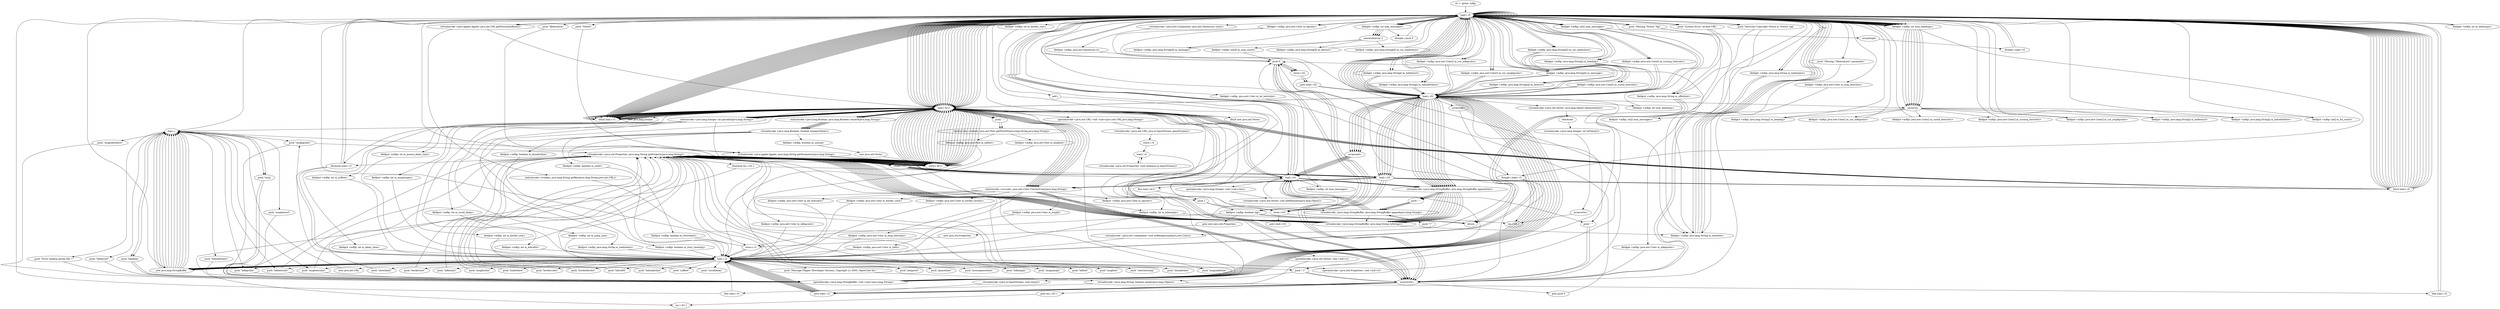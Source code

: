 digraph "" {
    "r0 := @this: mflip"
    "load.r r0"
    "r0 := @this: mflip"->"load.r r0";
    "load.r r0"->"load.r r0";
    "virtualinvoke <java.awt.Component: java.awt.Dimension size()>"
    "load.r r0"->"virtualinvoke <java.awt.Component: java.awt.Dimension size()>";
    "fieldput <mflip: java.awt.Dimension d>"
    "virtualinvoke <java.awt.Component: java.awt.Dimension size()>"->"fieldput <mflip: java.awt.Dimension d>";
    "push 0"
    "fieldput <mflip: java.awt.Dimension d>"->"push 0";
    "store.i i32"
    "push 0"->"store.i i32";
    "store.i i32"->"push 0";
    "store.i i33"
    "push 0"->"store.i i33";
    "store.i i33"->"load.r r0";
    "push \"Notice\""
    "load.r r0"->"push \"Notice\"";
    "virtualinvoke <java.applet.Applet: java.lang.String getParameter(java.lang.String)>"
    "push \"Notice\""->"virtualinvoke <java.applet.Applet: java.lang.String getParameter(java.lang.String)>";
    "store.r $r11"
    "virtualinvoke <java.applet.Applet: java.lang.String getParameter(java.lang.String)>"->"store.r $r11";
    "load.r $r11"
    "store.r $r11"->"load.r $r11";
    "ifnull load.r r0"
    "load.r $r11"->"ifnull load.r r0";
    "ifnull load.r r0"->"load.r $r11";
    "load.r $r11"->"load.r r0";
    "virtualinvoke <java.applet.Applet: java.net.URL getDocumentBase()>"
    "load.r r0"->"virtualinvoke <java.applet.Applet: java.net.URL getDocumentBase()>";
    "staticinvoke <evalkey: java.lang.String getKey(java.lang.String,java.net.URL)>"
    "virtualinvoke <java.applet.Applet: java.net.URL getDocumentBase()>"->"staticinvoke <evalkey: java.lang.String getKey(java.lang.String,java.net.URL)>";
    "store.r r2"
    "staticinvoke <evalkey: java.lang.String getKey(java.lang.String,java.net.URL)>"->"store.r r2";
    "load.r r2"
    "store.r r2"->"load.r r2";
    "push \"Message Flipper (Developer Version), Copyright (c) 2000, OpenCube Inc.\""
    "load.r r2"->"push \"Message Flipper (Developer Version), Copyright (c) 2000, OpenCube Inc.\"";
    "virtualinvoke <java.lang.String: boolean equals(java.lang.Object)>"
    "push \"Message Flipper (Developer Version), Copyright (c) 2000, OpenCube Inc.\""->"virtualinvoke <java.lang.String: boolean equals(java.lang.Object)>";
    "ifne load.r r0"
    "virtualinvoke <java.lang.String: boolean equals(java.lang.Object)>"->"ifne load.r r0";
    "ifne load.r r0"->"load.r r2";
    "push \"-1\""
    "load.r r2"->"push \"-1\"";
    "push \"-1\""->"virtualinvoke <java.lang.String: boolean equals(java.lang.Object)>";
    "ifeq load.r r0"
    "virtualinvoke <java.lang.String: boolean equals(java.lang.Object)>"->"ifeq load.r r0";
    "ifeq load.r r0"->"load.r r0";
    "push \"Licence Error: Invalid URL\""
    "load.r r0"->"push \"Licence Error: Invalid URL\"";
    "fieldput <mflip: java.lang.String m_onsbtext>"
    "push \"Licence Error: Invalid URL\""->"fieldput <mflip: java.lang.String m_onsbtext>";
    "fieldput <mflip: java.lang.String m_onsbtext>"->"load.r r0";
    "load.r r0"->"push \"Licence Error: Invalid URL\"";
    "fieldput <mflip: java.lang.String m_offsbtext>"
    "push \"Licence Error: Invalid URL\""->"fieldput <mflip: java.lang.String m_offsbtext>";
    "return"
    "fieldput <mflip: java.lang.String m_offsbtext>"->"return";
    "ifeq load.r r0"->"load.r r0";
    "push \"Incorrect Copyright Notice in \'Notice\' tag\""
    "load.r r0"->"push \"Incorrect Copyright Notice in \'Notice\' tag\"";
    "push \"Incorrect Copyright Notice in \'Notice\' tag\""->"fieldput <mflip: java.lang.String m_onsbtext>";
    "fieldput <mflip: java.lang.String m_onsbtext>"->"load.r r0";
    "load.r r0"->"push \"Incorrect Copyright Notice in \'Notice\' tag\"";
    "push \"Incorrect Copyright Notice in \'Notice\' tag\""->"fieldput <mflip: java.lang.String m_offsbtext>";
    "fieldput <mflip: java.lang.String m_offsbtext>"->"return";
    "ifne load.r r0"->"load.r r0";
    "push 1"
    "load.r r0"->"push 1";
    "fieldput <mflip: boolean tag>"
    "push 1"->"fieldput <mflip: boolean tag>";
    "goto new java.util.Properties"
    "fieldput <mflip: boolean tag>"->"goto new java.util.Properties";
    "new java.util.Properties"
    "goto new java.util.Properties"->"new java.util.Properties";
    "new java.util.Properties"->"store.r r2";
    "store.r r2"->"load.r r2";
    "specialinvoke <java.util.Properties: void <init>()>"
    "load.r r2"->"specialinvoke <java.util.Properties: void <init>()>";
    "specialinvoke <java.util.Properties: void <init>()>"->"load.r r0";
    "push \"filelocation\""
    "load.r r0"->"push \"filelocation\"";
    "push \"filelocation\""->"virtualinvoke <java.applet.Applet: java.lang.String getParameter(java.lang.String)>";
    "virtualinvoke <java.applet.Applet: java.lang.String getParameter(java.lang.String)>"->"store.r $r11";
    "store.r $r11"->"load.r $r11";
    "ifnonnull load.r r2"
    "load.r $r11"->"ifnonnull load.r r2";
    "ifnonnull load.r r2"->"load.r r0";
    "push \"Missing \\\"filelocation\\\" parameter\""
    "load.r r0"->"push \"Missing \\\"filelocation\\\" parameter\"";
    "push \"Missing \\\"filelocation\\\" parameter\""->"fieldput <mflip: java.lang.String m_onsbtext>";
    "fieldput <mflip: java.lang.String m_onsbtext>"->"load.r r0";
    "load.r r0"->"push 0";
    "push 0"->"fieldput <mflip: boolean tag>";
    "fieldput <mflip: boolean tag>"->"return";
    "fieldput <mflip: boolean tag>"->"store.r r2";
    "store.r r2"->"load.r r0";
    "new java.lang.StringBuffer"
    "load.r r0"->"new java.lang.StringBuffer";
    "dup1.r"
    "new java.lang.StringBuffer"->"dup1.r";
    "push \"Error loading param file: \\\"\""
    "dup1.r"->"push \"Error loading param file: \\\"\"";
    "specialinvoke <java.lang.StringBuffer: void <init>(java.lang.String)>"
    "push \"Error loading param file: \\\"\""->"specialinvoke <java.lang.StringBuffer: void <init>(java.lang.String)>";
    "specialinvoke <java.lang.StringBuffer: void <init>(java.lang.String)>"->"load.r $r11";
    "virtualinvoke <java.lang.StringBuffer: java.lang.StringBuffer append(java.lang.String)>"
    "load.r $r11"->"virtualinvoke <java.lang.StringBuffer: java.lang.StringBuffer append(java.lang.String)>";
    "push \"\\\"\""
    "virtualinvoke <java.lang.StringBuffer: java.lang.StringBuffer append(java.lang.String)>"->"push \"\\\"\"";
    "push \"\\\"\""->"virtualinvoke <java.lang.StringBuffer: java.lang.StringBuffer append(java.lang.String)>";
    "virtualinvoke <java.lang.StringBuffer: java.lang.String toString()>"
    "virtualinvoke <java.lang.StringBuffer: java.lang.StringBuffer append(java.lang.String)>"->"virtualinvoke <java.lang.StringBuffer: java.lang.String toString()>";
    "virtualinvoke <java.lang.StringBuffer: java.lang.String toString()>"->"fieldput <mflip: java.lang.String m_onsbtext>";
    "fieldput <mflip: java.lang.String m_onsbtext>"->"load.r r0";
    "load.r r0"->"push 0";
    "push 0"->"fieldput <mflip: boolean tag>";
    "fieldput <mflip: boolean tag>"->"return";
    "ifnonnull load.r r2"->"load.r r2";
    "new java.net.URL"
    "load.r r2"->"new java.net.URL";
    "new java.net.URL"->"dup1.r";
    "dup1.r"->"load.r r0";
    "load.r r0"->"virtualinvoke <java.applet.Applet: java.net.URL getDocumentBase()>";
    "virtualinvoke <java.applet.Applet: java.net.URL getDocumentBase()>"->"load.r $r11";
    "specialinvoke <java.net.URL: void <init>(java.net.URL,java.lang.String)>"
    "load.r $r11"->"specialinvoke <java.net.URL: void <init>(java.net.URL,java.lang.String)>";
    "virtualinvoke <java.net.URL: java.io.InputStream openStream()>"
    "specialinvoke <java.net.URL: void <init>(java.net.URL,java.lang.String)>"->"virtualinvoke <java.net.URL: java.io.InputStream openStream()>";
    "store.r r4"
    "virtualinvoke <java.net.URL: java.io.InputStream openStream()>"->"store.r r4";
    "load.r r4"
    "store.r r4"->"load.r r4";
    "virtualinvoke <java.util.Properties: void load(java.io.InputStream)>"
    "load.r r4"->"virtualinvoke <java.util.Properties: void load(java.io.InputStream)>";
    "virtualinvoke <java.util.Properties: void load(java.io.InputStream)>"->"load.r r4";
    "virtualinvoke <java.io.InputStream: void close()>"
    "load.r r4"->"virtualinvoke <java.io.InputStream: void close()>";
    "goto load.r r2"
    "virtualinvoke <java.io.InputStream: void close()>"->"goto load.r r2";
    "goto load.r r2"->"load.r r2";
    "push \"msgbgcolor\""
    "load.r r2"->"push \"msgbgcolor\"";
    "virtualinvoke <java.util.Properties: java.lang.String getProperty(java.lang.String)>"
    "push \"msgbgcolor\""->"virtualinvoke <java.util.Properties: java.lang.String getProperty(java.lang.String)>";
    "virtualinvoke <java.util.Properties: java.lang.String getProperty(java.lang.String)>"->"store.r $r11";
    "store.r $r11"->"load.r $r11";
    "load.r $r11"->"ifnull load.r r0";
    "ifnull load.r r0"->"load.r r0";
    "load.r r0"->"load.r $r11";
    "staticinvoke <occcolor: java.awt.Color ConvertColor(java.lang.String)>"
    "load.r $r11"->"staticinvoke <occcolor: java.awt.Color ConvertColor(java.lang.String)>";
    "fieldput <mflip: java.awt.Color m_bgcolor>"
    "staticinvoke <occcolor: java.awt.Color ConvertColor(java.lang.String)>"->"fieldput <mflip: java.awt.Color m_bgcolor>";
    "fieldput <mflip: java.awt.Color m_bgcolor>"->"load.r r0";
    "load.r r0"->"load.r r0";
    "fieldget <mflip: java.awt.Color m_bgcolor>"
    "load.r r0"->"fieldget <mflip: java.awt.Color m_bgcolor>";
    "virtualinvoke <java.awt.Component: void setBackground(java.awt.Color)>"
    "fieldget <mflip: java.awt.Color m_bgcolor>"->"virtualinvoke <java.awt.Component: void setBackground(java.awt.Color)>";
    "virtualinvoke <java.awt.Component: void setBackground(java.awt.Color)>"->"load.r r2";
    "push \"showhand\""
    "load.r r2"->"push \"showhand\"";
    "push \"showhand\""->"virtualinvoke <java.util.Properties: java.lang.String getProperty(java.lang.String)>";
    "virtualinvoke <java.util.Properties: java.lang.String getProperty(java.lang.String)>"->"store.r $r11";
    "store.r $r11"->"load.r $r11";
    "ifnull load.r r2"
    "load.r $r11"->"ifnull load.r r2";
    "ifnull load.r r2"->"load.r r0";
    "load.r r0"->"load.r $r11";
    "staticinvoke <java.lang.Boolean: java.lang.Boolean valueOf(java.lang.String)>"
    "load.r $r11"->"staticinvoke <java.lang.Boolean: java.lang.Boolean valueOf(java.lang.String)>";
    "virtualinvoke <java.lang.Boolean: boolean booleanValue()>"
    "staticinvoke <java.lang.Boolean: java.lang.Boolean valueOf(java.lang.String)>"->"virtualinvoke <java.lang.Boolean: boolean booleanValue()>";
    "fieldput <mflip: boolean m_showhand>"
    "virtualinvoke <java.lang.Boolean: boolean booleanValue()>"->"fieldput <mflip: boolean m_showhand>";
    "fieldput <mflip: boolean m_showhand>"->"load.r r2";
    "push \"bordersize\""
    "load.r r2"->"push \"bordersize\"";
    "push \"bordersize\""->"virtualinvoke <java.util.Properties: java.lang.String getProperty(java.lang.String)>";
    "virtualinvoke <java.util.Properties: java.lang.String getProperty(java.lang.String)>"->"store.r $r11";
    "store.r $r11"->"load.r $r11";
    "load.r $r11"->"ifnull load.r r2";
    "ifnull load.r r2"->"load.r r0";
    "load.r r0"->"load.r $r11";
    "staticinvoke <java.lang.Integer: int parseInt(java.lang.String)>"
    "load.r $r11"->"staticinvoke <java.lang.Integer: int parseInt(java.lang.String)>";
    "fieldput <mflip: int m_border_size>"
    "staticinvoke <java.lang.Integer: int parseInt(java.lang.String)>"->"fieldput <mflip: int m_border_size>";
    "fieldput <mflip: int m_border_size>"->"load.r r2";
    "push \"msgtextcolor\""
    "load.r r2"->"push \"msgtextcolor\"";
    "push \"msgtextcolor\""->"virtualinvoke <java.util.Properties: java.lang.String getProperty(java.lang.String)>";
    "virtualinvoke <java.util.Properties: java.lang.String getProperty(java.lang.String)>"->"store.r $r11";
    "store.r $r11"->"load.r $r11";
    "load.r $r11"->"ifnull load.r r2";
    "ifnull load.r r2"->"load.r r0";
    "load.r r0"->"load.r $r11";
    "load.r $r11"->"staticinvoke <occcolor: java.awt.Color ConvertColor(java.lang.String)>";
    "fieldput <mflip: java.awt.Color m_msg_textcolor>"
    "staticinvoke <occcolor: java.awt.Color ConvertColor(java.lang.String)>"->"fieldput <mflip: java.awt.Color m_msg_textcolor>";
    "fieldput <mflip: java.awt.Color m_msg_textcolor>"->"load.r r2";
    "push \"hdhlcolor\""
    "load.r r2"->"push \"hdhlcolor\"";
    "push \"hdhlcolor\""->"virtualinvoke <java.util.Properties: java.lang.String getProperty(java.lang.String)>";
    "virtualinvoke <java.util.Properties: java.lang.String getProperty(java.lang.String)>"->"store.r $r11";
    "store.r $r11"->"load.r $r11";
    "load.r $r11"->"ifnull load.r r2";
    "ifnull load.r r2"->"load.r r0";
    "load.r r0"->"load.r $r11";
    "load.r $r11"->"staticinvoke <occcolor: java.awt.Color ConvertColor(java.lang.String)>";
    "fieldput <mflip: java.awt.Color m_hdhl>"
    "staticinvoke <occcolor: java.awt.Color ConvertColor(java.lang.String)>"->"fieldput <mflip: java.awt.Color m_hdhl>";
    "fieldput <mflip: java.awt.Color m_hdhl>"->"load.r r2";
    "push \"msghlcolor\""
    "load.r r2"->"push \"msghlcolor\"";
    "push \"msghlcolor\""->"virtualinvoke <java.util.Properties: java.lang.String getProperty(java.lang.String)>";
    "virtualinvoke <java.util.Properties: java.lang.String getProperty(java.lang.String)>"->"store.r $r11";
    "store.r $r11"->"load.r $r11";
    "load.r $r11"->"ifnull load.r r2";
    "ifnull load.r r2"->"load.r r0";
    "load.r r0"->"load.r $r11";
    "load.r $r11"->"staticinvoke <occcolor: java.awt.Color ConvertColor(java.lang.String)>";
    "fieldput <mflip: java.awt.Color m_msghl>"
    "staticinvoke <occcolor: java.awt.Color ConvertColor(java.lang.String)>"->"fieldput <mflip: java.awt.Color m_msghl>";
    "fieldput <mflip: java.awt.Color m_msghl>"->"load.r r2";
    "push \"loadwhere\""
    "load.r r2"->"push \"loadwhere\"";
    "push \"loadwhere\""->"virtualinvoke <java.util.Properties: java.lang.String getProperty(java.lang.String)>";
    "virtualinvoke <java.util.Properties: java.lang.String getProperty(java.lang.String)>"->"store.r $r11";
    "store.r $r11"->"load.r $r11";
    "load.r $r11"->"ifnull load.r r2";
    "ifnull load.r r2"->"load.r r0";
    "load.r r0"->"load.r $r11";
    "fieldput <mflip: java.lang.String m_loadwhere>"
    "load.r $r11"->"fieldput <mflip: java.lang.String m_loadwhere>";
    "fieldput <mflip: java.lang.String m_loadwhere>"->"load.r r2";
    "push \"hdbgcolor\""
    "load.r r2"->"push \"hdbgcolor\"";
    "push \"hdbgcolor\""->"virtualinvoke <java.util.Properties: java.lang.String getProperty(java.lang.String)>";
    "virtualinvoke <java.util.Properties: java.lang.String getProperty(java.lang.String)>"->"store.r $r11";
    "store.r $r11"->"load.r $r11";
    "load.r $r11"->"ifnull load.r r2";
    "ifnull load.r r2"->"load.r r0";
    "load.r r0"->"load.r $r11";
    "load.r $r11"->"staticinvoke <occcolor: java.awt.Color ConvertColor(java.lang.String)>";
    "fieldput <mflip: java.awt.Color m_hdbgcolor>"
    "staticinvoke <occcolor: java.awt.Color ConvertColor(java.lang.String)>"->"fieldput <mflip: java.awt.Color m_hdbgcolor>";
    "fieldput <mflip: java.awt.Color m_hdbgcolor>"->"load.r r2";
    "push \"hdtextcolor\""
    "load.r r2"->"push \"hdtextcolor\"";
    "push \"hdtextcolor\""->"virtualinvoke <java.util.Properties: java.lang.String getProperty(java.lang.String)>";
    "virtualinvoke <java.util.Properties: java.lang.String getProperty(java.lang.String)>"->"store.r $r11";
    "store.r $r11"->"load.r $r11";
    "load.r $r11"->"ifnull load.r r2";
    "ifnull load.r r2"->"load.r r0";
    "load.r r0"->"load.r $r11";
    "load.r $r11"->"staticinvoke <occcolor: java.awt.Color ConvertColor(java.lang.String)>";
    "fieldput <mflip: java.awt.Color m_hd_textcolor>"
    "staticinvoke <occcolor: java.awt.Color ConvertColor(java.lang.String)>"->"fieldput <mflip: java.awt.Color m_hd_textcolor>";
    "fieldput <mflip: java.awt.Color m_hd_textcolor>"->"load.r r2";
    "push \"bordercolor\""
    "load.r r2"->"push \"bordercolor\"";
    "push \"bordercolor\""->"virtualinvoke <java.util.Properties: java.lang.String getProperty(java.lang.String)>";
    "virtualinvoke <java.util.Properties: java.lang.String getProperty(java.lang.String)>"->"store.r $r11";
    "store.r $r11"->"load.r $r11";
    "load.r $r11"->"ifnull load.r r2";
    "ifnull load.r r2"->"load.r r0";
    "load.r r0"->"load.r $r11";
    "load.r $r11"->"staticinvoke <occcolor: java.awt.Color ConvertColor(java.lang.String)>";
    "fieldput <mflip: java.awt.Color m_border_color>"
    "staticinvoke <occcolor: java.awt.Color ConvertColor(java.lang.String)>"->"fieldput <mflip: java.awt.Color m_border_color>";
    "fieldput <mflip: java.awt.Color m_border_color>"->"load.r r2";
    "push \"borderhlcolor\""
    "load.r r2"->"push \"borderhlcolor\"";
    "push \"borderhlcolor\""->"virtualinvoke <java.util.Properties: java.lang.String getProperty(java.lang.String)>";
    "virtualinvoke <java.util.Properties: java.lang.String getProperty(java.lang.String)>"->"store.r $r11";
    "store.r $r11"->"load.r $r11";
    "load.r $r11"->"ifnull load.r r2";
    "ifnull load.r r2"->"load.r r0";
    "load.r r0"->"load.r $r11";
    "load.r $r11"->"staticinvoke <occcolor: java.awt.Color ConvertColor(java.lang.String)>";
    "fieldput <mflip: java.awt.Color m_border_hlcolor>"
    "staticinvoke <occcolor: java.awt.Color ConvertColor(java.lang.String)>"->"fieldput <mflip: java.awt.Color m_border_hlcolor>";
    "fieldput <mflip: java.awt.Color m_border_hlcolor>"->"load.r r2";
    "push \"hdwidth\""
    "load.r r2"->"push \"hdwidth\"";
    "push \"hdwidth\""->"virtualinvoke <java.util.Properties: java.lang.String getProperty(java.lang.String)>";
    "virtualinvoke <java.util.Properties: java.lang.String getProperty(java.lang.String)>"->"store.r $r11";
    "store.r $r11"->"load.r $r11";
    "load.r $r11"->"ifnull load.r r2";
    "ifnull load.r r2"->"load.r r0";
    "load.r r0"->"load.r $r11";
    "load.r $r11"->"staticinvoke <java.lang.Integer: int parseInt(java.lang.String)>";
    "fieldput <mflip: int m_hdwidth>"
    "staticinvoke <java.lang.Integer: int parseInt(java.lang.String)>"->"fieldput <mflip: int m_hdwidth>";
    "fieldput <mflip: int m_hdwidth>"->"load.r r2";
    "push \"yoffset\""
    "load.r r2"->"push \"yoffset\"";
    "push \"yoffset\""->"virtualinvoke <java.util.Properties: java.lang.String getProperty(java.lang.String)>";
    "virtualinvoke <java.util.Properties: java.lang.String getProperty(java.lang.String)>"->"store.r $r11";
    "store.r $r11"->"load.r $r11";
    "load.r $r11"->"ifnull load.r r2";
    "ifnull load.r r2"->"load.r r0";
    "load.r r0"->"load.r $r11";
    "load.r $r11"->"staticinvoke <java.lang.Integer: int parseInt(java.lang.String)>";
    "fieldput <mflip: int m_yoffset>"
    "staticinvoke <java.lang.Integer: int parseInt(java.lang.String)>"->"fieldput <mflip: int m_yoffset>";
    "fieldput <mflip: int m_yoffset>"->"load.r r2";
    "push \"scrolldelay\""
    "load.r r2"->"push \"scrolldelay\"";
    "push \"scrolldelay\""->"virtualinvoke <java.util.Properties: java.lang.String getProperty(java.lang.String)>";
    "virtualinvoke <java.util.Properties: java.lang.String getProperty(java.lang.String)>"->"store.r $r11";
    "store.r $r11"->"load.r $r11";
    "load.r $r11"->"ifnull load.r r2";
    "ifnull load.r r2"->"load.r r0";
    "load.r r0"->"load.r $r11";
    "load.r $r11"->"staticinvoke <java.lang.Integer: int parseInt(java.lang.String)>";
    "fieldput <mflip: int m_scroll_delay>"
    "staticinvoke <java.lang.Integer: int parseInt(java.lang.String)>"->"fieldput <mflip: int m_scroll_delay>";
    "fieldput <mflip: int m_scroll_delay>"->"load.r r2";
    "push \"jumpsize\""
    "load.r r2"->"push \"jumpsize\"";
    "push \"jumpsize\""->"virtualinvoke <java.util.Properties: java.lang.String getProperty(java.lang.String)>";
    "virtualinvoke <java.util.Properties: java.lang.String getProperty(java.lang.String)>"->"store.r $r11";
    "store.r $r11"->"load.r $r11";
    "load.r $r11"->"ifnull load.r r2";
    "ifnull load.r r2"->"load.r r0";
    "load.r r0"->"load.r $r11";
    "load.r $r11"->"staticinvoke <java.lang.Integer: int parseInt(java.lang.String)>";
    "fieldput <mflip: int m_jump_size>"
    "staticinvoke <java.lang.Integer: int parseInt(java.lang.String)>"->"fieldput <mflip: int m_jump_size>";
    "fieldput <mflip: int m_jump_size>"->"load.r r2";
    "push \"pausetime\""
    "load.r r2"->"push \"pausetime\"";
    "push \"pausetime\""->"virtualinvoke <java.util.Properties: java.lang.String getProperty(java.lang.String)>";
    "virtualinvoke <java.util.Properties: java.lang.String getProperty(java.lang.String)>"->"store.r $r11";
    "store.r $r11"->"load.r $r11";
    "load.r $r11"->"ifnull load.r r2";
    "ifnull load.r r2"->"load.r r0";
    "load.r r0"->"load.r $r11";
    "load.r $r11"->"staticinvoke <java.lang.Integer: int parseInt(java.lang.String)>";
    "fieldput <mflip: int m_delay_time>"
    "staticinvoke <java.lang.Integer: int parseInt(java.lang.String)>"->"fieldput <mflip: int m_delay_time>";
    "fieldput <mflip: int m_delay_time>"->"load.r r2";
    "push \"mousepausetime\""
    "load.r r2"->"push \"mousepausetime\"";
    "push \"mousepausetime\""->"virtualinvoke <java.util.Properties: java.lang.String getProperty(java.lang.String)>";
    "virtualinvoke <java.util.Properties: java.lang.String getProperty(java.lang.String)>"->"store.r $r11";
    "store.r $r11"->"load.r $r11";
    "load.r $r11"->"ifnull load.r r2";
    "ifnull load.r r2"->"load.r r0";
    "load.r r0"->"load.r $r11";
    "load.r $r11"->"staticinvoke <java.lang.Integer: int parseInt(java.lang.String)>";
    "fieldput <mflip: int m_mouse_delay_time>"
    "staticinvoke <java.lang.Integer: int parseInt(java.lang.String)>"->"fieldput <mflip: int m_mouse_delay_time>";
    "fieldput <mflip: int m_mouse_delay_time>"->"load.r r2";
    "push \"hdmargin\""
    "load.r r2"->"push \"hdmargin\"";
    "push \"hdmargin\""->"virtualinvoke <java.util.Properties: java.lang.String getProperty(java.lang.String)>";
    "virtualinvoke <java.util.Properties: java.lang.String getProperty(java.lang.String)>"->"store.r $r11";
    "store.r $r11"->"load.r $r11";
    "load.r $r11"->"ifnull load.r r2";
    "ifnull load.r r2"->"load.r r0";
    "load.r r0"->"load.r $r11";
    "load.r $r11"->"staticinvoke <java.lang.Integer: int parseInt(java.lang.String)>";
    "fieldput <mflip: int m_hdmargin>"
    "staticinvoke <java.lang.Integer: int parseInt(java.lang.String)>"->"fieldput <mflip: int m_hdmargin>";
    "fieldput <mflip: int m_hdmargin>"->"load.r r2";
    "push \"msgmargin\""
    "load.r r2"->"push \"msgmargin\"";
    "push \"msgmargin\""->"virtualinvoke <java.util.Properties: java.lang.String getProperty(java.lang.String)>";
    "virtualinvoke <java.util.Properties: java.lang.String getProperty(java.lang.String)>"->"store.r $r11";
    "store.r $r11"->"load.r $r11";
    "load.r $r11"->"ifnull load.r r2";
    "ifnull load.r r2"->"load.r r0";
    "load.r r0"->"load.r $r11";
    "load.r $r11"->"staticinvoke <java.lang.Integer: int parseInt(java.lang.String)>";
    "fieldput <mflip: int m_msgmargin>"
    "staticinvoke <java.lang.Integer: int parseInt(java.lang.String)>"->"fieldput <mflip: int m_msgmargin>";
    "fieldput <mflip: int m_msgmargin>"->"load.r r2";
    "push \"hdfont\""
    "load.r r2"->"push \"hdfont\"";
    "push \"hdfont\""->"virtualinvoke <java.util.Properties: java.lang.String getProperty(java.lang.String)>";
    "virtualinvoke <java.util.Properties: java.lang.String getProperty(java.lang.String)>"->"store.r $r11";
    "store.r $r11"->"load.r $r11";
    "load.r $r11"->"ifnull load.r r2";
    "ifnull load.r r2"->"load.r r0";
    "load.r r0"->"load.r $r11";
    "push \",\""
    "load.r $r11"->"push \",\"";
    "staticinvoke <ocfontc: java.awt.Font getFontSD(java.lang.String,java.lang.String)>"
    "push \",\""->"staticinvoke <ocfontc: java.awt.Font getFontSD(java.lang.String,java.lang.String)>";
    "fieldput <mflip: java.awt.Font m_hdfont>"
    "staticinvoke <ocfontc: java.awt.Font getFontSD(java.lang.String,java.lang.String)>"->"fieldput <mflip: java.awt.Font m_hdfont>";
    "fieldput <mflip: java.awt.Font m_hdfont>"->"load.r r2";
    "push \"msgfont\""
    "load.r r2"->"push \"msgfont\"";
    "push \"msgfont\""->"virtualinvoke <java.util.Properties: java.lang.String getProperty(java.lang.String)>";
    "virtualinvoke <java.util.Properties: java.lang.String getProperty(java.lang.String)>"->"store.r $r11";
    "store.r $r11"->"load.r $r11";
    "load.r $r11"->"ifnull load.r r2";
    "ifnull load.r r2"->"load.r r0";
    "load.r r0"->"load.r $r11";
    "load.r $r11"->"push \",\"";
    "push \",\""->"staticinvoke <ocfontc: java.awt.Font getFontSD(java.lang.String,java.lang.String)>";
    "fieldput <mflip: java.awt.Font m_msgfont>"
    "staticinvoke <ocfontc: java.awt.Font getFontSD(java.lang.String,java.lang.String)>"->"fieldput <mflip: java.awt.Font m_msgfont>";
    "fieldput <mflip: java.awt.Font m_msgfont>"->"load.r r2";
    "push \"startshowing\""
    "load.r r2"->"push \"startshowing\"";
    "push \"startshowing\""->"virtualinvoke <java.util.Properties: java.lang.String getProperty(java.lang.String)>";
    "virtualinvoke <java.util.Properties: java.lang.String getProperty(java.lang.String)>"->"store.r $r11";
    "store.r $r11"->"load.r $r11";
    "load.r $r11"->"ifnull load.r r2";
    "ifnull load.r r2"->"load.r r0";
    "load.r r0"->"load.r $r11";
    "load.r $r11"->"staticinvoke <java.lang.Boolean: java.lang.Boolean valueOf(java.lang.String)>";
    "staticinvoke <java.lang.Boolean: java.lang.Boolean valueOf(java.lang.String)>"->"virtualinvoke <java.lang.Boolean: boolean booleanValue()>";
    "fieldput <mflip: boolean m_start_showing>"
    "virtualinvoke <java.lang.Boolean: boolean booleanValue()>"->"fieldput <mflip: boolean m_start_showing>";
    "fieldput <mflip: boolean m_start_showing>"->"load.r r2";
    "push \"hlunderline\""
    "load.r r2"->"push \"hlunderline\"";
    "push \"hlunderline\""->"virtualinvoke <java.util.Properties: java.lang.String getProperty(java.lang.String)>";
    "virtualinvoke <java.util.Properties: java.lang.String getProperty(java.lang.String)>"->"store.r $r11";
    "store.r $r11"->"load.r $r11";
    "load.r $r11"->"ifnull load.r r2";
    "ifnull load.r r2"->"load.r r0";
    "load.r r0"->"load.r $r11";
    "load.r $r11"->"staticinvoke <java.lang.Boolean: java.lang.Boolean valueOf(java.lang.String)>";
    "staticinvoke <java.lang.Boolean: java.lang.Boolean valueOf(java.lang.String)>"->"virtualinvoke <java.lang.Boolean: boolean booleanValue()>";
    "fieldput <mflip: boolean m_hlunderline>"
    "virtualinvoke <java.lang.Boolean: boolean booleanValue()>"->"fieldput <mflip: boolean m_hlunderline>";
    "fieldput <mflip: boolean m_hlunderline>"->"load.r r2";
    "push \"hdunderline\""
    "load.r r2"->"push \"hdunderline\"";
    "push \"hdunderline\""->"virtualinvoke <java.util.Properties: java.lang.String getProperty(java.lang.String)>";
    "virtualinvoke <java.util.Properties: java.lang.String getProperty(java.lang.String)>"->"store.r $r11";
    "store.r $r11"->"load.r $r11";
    "load.r $r11"->"ifnull load.r r2";
    "ifnull load.r r2"->"load.r r0";
    "load.r r0"->"load.r $r11";
    "load.r $r11"->"staticinvoke <java.lang.Boolean: java.lang.Boolean valueOf(java.lang.String)>";
    "staticinvoke <java.lang.Boolean: java.lang.Boolean valueOf(java.lang.String)>"->"virtualinvoke <java.lang.Boolean: boolean booleanValue()>";
    "fieldput <mflip: boolean m_unhd>"
    "virtualinvoke <java.lang.Boolean: boolean booleanValue()>"->"fieldput <mflip: boolean m_unhd>";
    "fieldput <mflip: boolean m_unhd>"->"load.r r2";
    "push \"msgunderline\""
    "load.r r2"->"push \"msgunderline\"";
    "push \"msgunderline\""->"virtualinvoke <java.util.Properties: java.lang.String getProperty(java.lang.String)>";
    "virtualinvoke <java.util.Properties: java.lang.String getProperty(java.lang.String)>"->"store.r $r11";
    "store.r $r11"->"load.r $r11";
    "ifnull new java.util.Vector"
    "load.r $r11"->"ifnull new java.util.Vector";
    "ifnull new java.util.Vector"->"load.r r0";
    "load.r r0"->"load.r $r11";
    "load.r $r11"->"staticinvoke <java.lang.Boolean: java.lang.Boolean valueOf(java.lang.String)>";
    "staticinvoke <java.lang.Boolean: java.lang.Boolean valueOf(java.lang.String)>"->"virtualinvoke <java.lang.Boolean: boolean booleanValue()>";
    "fieldput <mflip: boolean m_unmsg>"
    "virtualinvoke <java.lang.Boolean: boolean booleanValue()>"->"fieldput <mflip: boolean m_unmsg>";
    "new java.util.Vector"
    "fieldput <mflip: boolean m_unmsg>"->"new java.util.Vector";
    "new java.util.Vector"->"store.r $r11";
    "store.r $r11"->"load.r $r11";
    "specialinvoke <java.util.Vector: void <init>()>"
    "load.r $r11"->"specialinvoke <java.util.Vector: void <init>()>";
    "specialinvoke <java.util.Vector: void <init>()>"->"goto load.r r2";
    "goto load.r r2"->"load.r r2";
    "load.r r2"->"new java.lang.StringBuffer";
    "new java.lang.StringBuffer"->"dup1.r";
    "push \"heading\""
    "dup1.r"->"push \"heading\"";
    "push \"heading\""->"specialinvoke <java.lang.StringBuffer: void <init>(java.lang.String)>";
    "load.i i32"
    "specialinvoke <java.lang.StringBuffer: void <init>(java.lang.String)>"->"load.i i32";
    "virtualinvoke <java.lang.StringBuffer: java.lang.StringBuffer append(int)>"
    "load.i i32"->"virtualinvoke <java.lang.StringBuffer: java.lang.StringBuffer append(int)>";
    "virtualinvoke <java.lang.StringBuffer: java.lang.StringBuffer append(int)>"->"virtualinvoke <java.lang.StringBuffer: java.lang.String toString()>";
    "virtualinvoke <java.lang.StringBuffer: java.lang.String toString()>"->"virtualinvoke <java.util.Properties: java.lang.String getProperty(java.lang.String)>";
    "virtualinvoke <java.util.Properties: java.lang.String getProperty(java.lang.String)>"->"ifnonnull load.r r2";
    "ifnonnull load.r r2"->"load.r r0";
    "load.r r0"->"load.i i32";
    "fieldput <mflip: int num_headings>"
    "load.i i32"->"fieldput <mflip: int num_headings>";
    "fieldput <mflip: int num_headings>"->"load.r r0";
    "load.r r0"->"load.i i32";
    "newarray"
    "load.i i32"->"newarray";
    "fieldput <mflip: int[] num_messages>"
    "newarray"->"fieldput <mflip: int[] num_messages>";
    "fieldput <mflip: int[] num_messages>"->"push 0";
    "push 0"->"store.i i32";
    "goto load.i i32"
    "store.i i32"->"goto load.i i32";
    "goto load.i i32"->"load.i i32";
    "load.i i32"->"load.r r0";
    "fieldget <mflip: int[] num_messages>"
    "load.r r0"->"fieldget <mflip: int[] num_messages>";
    "arraylength"
    "fieldget <mflip: int[] num_messages>"->"arraylength";
    "ifcmplt.i load.r r0"
    "arraylength"->"ifcmplt.i load.r r0";
    "ifcmplt.i load.r r0"->"load.r r0";
    "load.r r0"->"load.r r0";
    "fieldget <mflip: int num_headings>"
    "load.r r0"->"fieldget <mflip: int num_headings>";
    "fieldget <mflip: int num_headings>"->"newarray";
    "fieldput <mflip: java.lang.String[] m_heading>"
    "newarray"->"fieldput <mflip: java.lang.String[] m_heading>";
    "fieldput <mflip: java.lang.String[] m_heading>"->"load.r r0";
    "load.r r0"->"load.r r0";
    "load.r r0"->"fieldget <mflip: int num_headings>";
    "fieldget <mflip: int num_headings>"->"newarray";
    "fieldput <mflip: java.awt.Color[] m_cur_hdbgcolor>"
    "newarray"->"fieldput <mflip: java.awt.Color[] m_cur_hdbgcolor>";
    "fieldput <mflip: java.awt.Color[] m_cur_hdbgcolor>"->"load.r r0";
    "load.r r0"->"load.r r0";
    "load.r r0"->"fieldget <mflip: int num_headings>";
    "fieldget <mflip: int num_headings>"->"newarray";
    "fieldput <mflip: java.awt.Color[] m_curhd_textcolor>"
    "newarray"->"fieldput <mflip: java.awt.Color[] m_curhd_textcolor>";
    "fieldput <mflip: java.awt.Color[] m_curhd_textcolor>"->"load.r r0";
    "load.r r0"->"load.r r0";
    "load.r r0"->"fieldget <mflip: int num_headings>";
    "fieldget <mflip: int num_headings>"->"newarray";
    "fieldput <mflip: java.awt.Color[] m_curmsg_textcolor>"
    "newarray"->"fieldput <mflip: java.awt.Color[] m_curmsg_textcolor>";
    "fieldput <mflip: java.awt.Color[] m_curmsg_textcolor>"->"load.r r0";
    "load.r r0"->"load.r r0";
    "load.r r0"->"fieldget <mflip: int num_headings>";
    "fieldget <mflip: int num_headings>"->"newarray";
    "fieldput <mflip: java.awt.Color[] m_cur_msgbgcolor>"
    "newarray"->"fieldput <mflip: java.awt.Color[] m_cur_msgbgcolor>";
    "fieldput <mflip: java.awt.Color[] m_cur_msgbgcolor>"->"load.r r0";
    "load.r r0"->"load.r r0";
    "load.r r0"->"fieldget <mflip: int num_headings>";
    "fieldget <mflip: int num_headings>"->"newarray";
    "fieldput <mflip: java.lang.String[] m_hddesturl>"
    "newarray"->"fieldput <mflip: java.lang.String[] m_hddesturl>";
    "fieldput <mflip: java.lang.String[] m_hddesturl>"->"load.r r0";
    "load.r r0"->"load.r r0";
    "load.r r0"->"fieldget <mflip: int num_headings>";
    "fieldget <mflip: int num_headings>"->"newarray";
    "fieldput <mflip: java.lang.String[] m_hdloadwhere>"
    "newarray"->"fieldput <mflip: java.lang.String[] m_hdloadwhere>";
    "fieldput <mflip: java.lang.String[] m_hdloadwhere>"->"load.r r0";
    "load.r r0"->"load.r r0";
    "load.r r0"->"fieldget <mflip: int num_headings>";
    "fieldget <mflip: int num_headings>"->"newarray";
    "fieldput <mflip: int[] m_hd_coord>"
    "newarray"->"fieldput <mflip: int[] m_hd_coord>";
    "fieldput <mflip: int[] m_hd_coord>"->"load.r r0";
    "load.r r0"->"load.r r0";
    "load.r r0"->"fieldget <mflip: int num_headings>";
    "fieldget <mflip: int num_headings>"->"load.r r0";
    "fieldget <mflip: int max_messages>"
    "load.r r0"->"fieldget <mflip: int max_messages>";
    "newmultiarray 2"
    "fieldget <mflip: int max_messages>"->"newmultiarray 2";
    "fieldput <mflip: java.lang.String[][] m_message>"
    "newmultiarray 2"->"fieldput <mflip: java.lang.String[][] m_message>";
    "fieldput <mflip: java.lang.String[][] m_message>"->"load.r r0";
    "load.r r0"->"load.r r0";
    "load.r r0"->"fieldget <mflip: int num_headings>";
    "fieldget <mflip: int num_headings>"->"load.r r0";
    "load.r r0"->"fieldget <mflip: int max_messages>";
    "fieldget <mflip: int max_messages>"->"newmultiarray 2";
    "fieldput <mflip: java.lang.String[][] m_desturl>"
    "newmultiarray 2"->"fieldput <mflip: java.lang.String[][] m_desturl>";
    "fieldput <mflip: java.lang.String[][] m_desturl>"->"load.r r0";
    "load.r r0"->"load.r r0";
    "load.r r0"->"fieldget <mflip: int num_headings>";
    "fieldget <mflip: int num_headings>"->"load.r r0";
    "load.r r0"->"fieldget <mflip: int max_messages>";
    "fieldget <mflip: int max_messages>"->"newmultiarray 2";
    "fieldput <mflip: java.lang.String[][] m_cur_loadwhere>"
    "newmultiarray 2"->"fieldput <mflip: java.lang.String[][] m_cur_loadwhere>";
    "fieldput <mflip: java.lang.String[][] m_cur_loadwhere>"->"load.r r0";
    "load.r r0"->"load.r r0";
    "load.r r0"->"fieldget <mflip: int num_headings>";
    "fieldget <mflip: int num_headings>"->"load.r r0";
    "load.r r0"->"fieldget <mflip: int max_messages>";
    "fieldget <mflip: int max_messages>"->"newmultiarray 2";
    "fieldput <mflip: int[][] m_msg_coord>"
    "newmultiarray 2"->"fieldput <mflip: int[][] m_msg_coord>";
    "fieldput <mflip: int[][] m_msg_coord>"->"push 0";
    "push 0"->"store.i i32";
    "store.i i32"->"goto load.i i32";
    "goto load.i i32"->"load.i i32";
    "load.i i32"->"load.r r0";
    "load.r r0"->"fieldget <mflip: int num_headings>";
    "ifcmplt.i load.r r2"
    "fieldget <mflip: int num_headings>"->"ifcmplt.i load.r r2";
    "ifcmplt.i load.r r2"->"load.r r0";
    "load.r r0"->"load.r r0";
    "fieldget <mflip: int m_hdmargin>"
    "load.r r0"->"fieldget <mflip: int m_hdmargin>";
    "fieldget <mflip: int m_hdmargin>"->"load.r r0";
    "fieldget <mflip: int m_border_size>"
    "load.r r0"->"fieldget <mflip: int m_border_size>";
    "add.i"
    "fieldget <mflip: int m_border_size>"->"add.i";
    "add.i"->"fieldput <mflip: int m_hdmargin>";
    "fieldput <mflip: int m_hdmargin>"->"return";
    "ifcmplt.i load.r r2"->"load.r r2";
    "load.r r2"->"new java.lang.StringBuffer";
    "new java.lang.StringBuffer"->"dup1.r";
    "dup1.r"->"push \"heading\"";
    "push \"heading\""->"specialinvoke <java.lang.StringBuffer: void <init>(java.lang.String)>";
    "specialinvoke <java.lang.StringBuffer: void <init>(java.lang.String)>"->"load.i i32";
    "load.i i32"->"virtualinvoke <java.lang.StringBuffer: java.lang.StringBuffer append(int)>";
    "virtualinvoke <java.lang.StringBuffer: java.lang.StringBuffer append(int)>"->"virtualinvoke <java.lang.StringBuffer: java.lang.String toString()>";
    "virtualinvoke <java.lang.StringBuffer: java.lang.String toString()>"->"virtualinvoke <java.util.Properties: java.lang.String getProperty(java.lang.String)>";
    "store.r i33"
    "virtualinvoke <java.util.Properties: java.lang.String getProperty(java.lang.String)>"->"store.r i33";
    "load.r i33"
    "store.r i33"->"load.r i33";
    "load.r i33"->"ifnull load.r r0";
    "ifnull load.r r0"->"load.r r0";
    "fieldget <mflip: java.lang.String[] m_heading>"
    "load.r r0"->"fieldget <mflip: java.lang.String[] m_heading>";
    "fieldget <mflip: java.lang.String[] m_heading>"->"load.i i32";
    "load.i i32"->"load.r i33";
    "arraywrite.r"
    "load.r i33"->"arraywrite.r";
    "arraywrite.r"->"goto load.r r2";
    "goto load.r r2"->"load.r r2";
    "load.r r2"->"new java.lang.StringBuffer";
    "new java.lang.StringBuffer"->"dup1.r";
    "push \"hddesturl\""
    "dup1.r"->"push \"hddesturl\"";
    "push \"hddesturl\""->"specialinvoke <java.lang.StringBuffer: void <init>(java.lang.String)>";
    "specialinvoke <java.lang.StringBuffer: void <init>(java.lang.String)>"->"load.i i32";
    "load.i i32"->"virtualinvoke <java.lang.StringBuffer: java.lang.StringBuffer append(int)>";
    "virtualinvoke <java.lang.StringBuffer: java.lang.StringBuffer append(int)>"->"virtualinvoke <java.lang.StringBuffer: java.lang.String toString()>";
    "virtualinvoke <java.lang.StringBuffer: java.lang.String toString()>"->"virtualinvoke <java.util.Properties: java.lang.String getProperty(java.lang.String)>";
    "virtualinvoke <java.util.Properties: java.lang.String getProperty(java.lang.String)>"->"store.r i33";
    "store.r i33"->"load.r i33";
    "load.r i33"->"ifnull load.r r0";
    "ifnull load.r r0"->"load.r r0";
    "fieldget <mflip: java.lang.String[] m_hddesturl>"
    "load.r r0"->"fieldget <mflip: java.lang.String[] m_hddesturl>";
    "fieldget <mflip: java.lang.String[] m_hddesturl>"->"load.i i32";
    "load.i i32"->"load.r i33";
    "load.r i33"->"arraywrite.r";
    "arraywrite.r"->"goto load.r r2";
    "goto load.r r2"->"load.r r2";
    "load.r r2"->"new java.lang.StringBuffer";
    "new java.lang.StringBuffer"->"dup1.r";
    "push \"hdloadwhere\""
    "dup1.r"->"push \"hdloadwhere\"";
    "push \"hdloadwhere\""->"specialinvoke <java.lang.StringBuffer: void <init>(java.lang.String)>";
    "specialinvoke <java.lang.StringBuffer: void <init>(java.lang.String)>"->"load.i i32";
    "load.i i32"->"virtualinvoke <java.lang.StringBuffer: java.lang.StringBuffer append(int)>";
    "virtualinvoke <java.lang.StringBuffer: java.lang.StringBuffer append(int)>"->"virtualinvoke <java.lang.StringBuffer: java.lang.String toString()>";
    "virtualinvoke <java.lang.StringBuffer: java.lang.String toString()>"->"virtualinvoke <java.util.Properties: java.lang.String getProperty(java.lang.String)>";
    "virtualinvoke <java.util.Properties: java.lang.String getProperty(java.lang.String)>"->"store.r i33";
    "store.r i33"->"load.r i33";
    "load.r i33"->"ifnull load.r r0";
    "ifnull load.r r0"->"load.r r0";
    "fieldget <mflip: java.lang.String[] m_hdloadwhere>"
    "load.r r0"->"fieldget <mflip: java.lang.String[] m_hdloadwhere>";
    "fieldget <mflip: java.lang.String[] m_hdloadwhere>"->"load.i i32";
    "load.i i32"->"load.r i33";
    "load.r i33"->"arraywrite.r";
    "arraywrite.r"->"goto load.r r2";
    "goto load.r r2"->"load.r r2";
    "load.r r2"->"new java.lang.StringBuffer";
    "new java.lang.StringBuffer"->"dup1.r";
    "dup1.r"->"push \"hdbgcolor\"";
    "push \"hdbgcolor\""->"specialinvoke <java.lang.StringBuffer: void <init>(java.lang.String)>";
    "specialinvoke <java.lang.StringBuffer: void <init>(java.lang.String)>"->"load.i i32";
    "load.i i32"->"virtualinvoke <java.lang.StringBuffer: java.lang.StringBuffer append(int)>";
    "virtualinvoke <java.lang.StringBuffer: java.lang.StringBuffer append(int)>"->"virtualinvoke <java.lang.StringBuffer: java.lang.String toString()>";
    "virtualinvoke <java.lang.StringBuffer: java.lang.String toString()>"->"virtualinvoke <java.util.Properties: java.lang.String getProperty(java.lang.String)>";
    "virtualinvoke <java.util.Properties: java.lang.String getProperty(java.lang.String)>"->"store.r i33";
    "store.r i33"->"load.r i33";
    "load.r i33"->"ifnull load.r r0";
    "ifnull load.r r0"->"load.r r0";
    "fieldget <mflip: java.awt.Color[] m_cur_hdbgcolor>"
    "load.r r0"->"fieldget <mflip: java.awt.Color[] m_cur_hdbgcolor>";
    "fieldget <mflip: java.awt.Color[] m_cur_hdbgcolor>"->"load.i i32";
    "load.i i32"->"load.r i33";
    "load.r i33"->"staticinvoke <occcolor: java.awt.Color ConvertColor(java.lang.String)>";
    "staticinvoke <occcolor: java.awt.Color ConvertColor(java.lang.String)>"->"arraywrite.r";
    "arraywrite.r"->"goto load.r r2";
    "goto load.r r2"->"load.r r2";
    "load.r r2"->"new java.lang.StringBuffer";
    "new java.lang.StringBuffer"->"dup1.r";
    "dup1.r"->"push \"msgbgcolor\"";
    "push \"msgbgcolor\""->"specialinvoke <java.lang.StringBuffer: void <init>(java.lang.String)>";
    "specialinvoke <java.lang.StringBuffer: void <init>(java.lang.String)>"->"load.i i32";
    "load.i i32"->"virtualinvoke <java.lang.StringBuffer: java.lang.StringBuffer append(int)>";
    "virtualinvoke <java.lang.StringBuffer: java.lang.StringBuffer append(int)>"->"virtualinvoke <java.lang.StringBuffer: java.lang.String toString()>";
    "virtualinvoke <java.lang.StringBuffer: java.lang.String toString()>"->"virtualinvoke <java.util.Properties: java.lang.String getProperty(java.lang.String)>";
    "virtualinvoke <java.util.Properties: java.lang.String getProperty(java.lang.String)>"->"store.r i33";
    "store.r i33"->"load.r i33";
    "load.r i33"->"ifnull load.r r0";
    "ifnull load.r r0"->"load.r r0";
    "fieldget <mflip: java.awt.Color[] m_cur_msgbgcolor>"
    "load.r r0"->"fieldget <mflip: java.awt.Color[] m_cur_msgbgcolor>";
    "fieldget <mflip: java.awt.Color[] m_cur_msgbgcolor>"->"load.i i32";
    "load.i i32"->"load.r i33";
    "load.r i33"->"staticinvoke <occcolor: java.awt.Color ConvertColor(java.lang.String)>";
    "staticinvoke <occcolor: java.awt.Color ConvertColor(java.lang.String)>"->"arraywrite.r";
    "arraywrite.r"->"goto load.r r2";
    "goto load.r r2"->"load.r r2";
    "load.r r2"->"new java.lang.StringBuffer";
    "new java.lang.StringBuffer"->"dup1.r";
    "dup1.r"->"push \"hdtextcolor\"";
    "push \"hdtextcolor\""->"specialinvoke <java.lang.StringBuffer: void <init>(java.lang.String)>";
    "specialinvoke <java.lang.StringBuffer: void <init>(java.lang.String)>"->"load.i i32";
    "load.i i32"->"virtualinvoke <java.lang.StringBuffer: java.lang.StringBuffer append(int)>";
    "virtualinvoke <java.lang.StringBuffer: java.lang.StringBuffer append(int)>"->"virtualinvoke <java.lang.StringBuffer: java.lang.String toString()>";
    "virtualinvoke <java.lang.StringBuffer: java.lang.String toString()>"->"virtualinvoke <java.util.Properties: java.lang.String getProperty(java.lang.String)>";
    "virtualinvoke <java.util.Properties: java.lang.String getProperty(java.lang.String)>"->"store.r i33";
    "store.r i33"->"load.r i33";
    "load.r i33"->"ifnull load.r r0";
    "ifnull load.r r0"->"load.r r0";
    "fieldget <mflip: java.awt.Color[] m_curhd_textcolor>"
    "load.r r0"->"fieldget <mflip: java.awt.Color[] m_curhd_textcolor>";
    "fieldget <mflip: java.awt.Color[] m_curhd_textcolor>"->"load.i i32";
    "load.i i32"->"load.r i33";
    "load.r i33"->"staticinvoke <occcolor: java.awt.Color ConvertColor(java.lang.String)>";
    "staticinvoke <occcolor: java.awt.Color ConvertColor(java.lang.String)>"->"arraywrite.r";
    "arraywrite.r"->"goto load.r r2";
    "goto load.r r2"->"load.r r2";
    "load.r r2"->"new java.lang.StringBuffer";
    "new java.lang.StringBuffer"->"dup1.r";
    "dup1.r"->"push \"msgtextcolor\"";
    "push \"msgtextcolor\""->"specialinvoke <java.lang.StringBuffer: void <init>(java.lang.String)>";
    "specialinvoke <java.lang.StringBuffer: void <init>(java.lang.String)>"->"load.i i32";
    "load.i i32"->"virtualinvoke <java.lang.StringBuffer: java.lang.StringBuffer append(int)>";
    "virtualinvoke <java.lang.StringBuffer: java.lang.StringBuffer append(int)>"->"virtualinvoke <java.lang.StringBuffer: java.lang.String toString()>";
    "virtualinvoke <java.lang.StringBuffer: java.lang.String toString()>"->"virtualinvoke <java.util.Properties: java.lang.String getProperty(java.lang.String)>";
    "virtualinvoke <java.util.Properties: java.lang.String getProperty(java.lang.String)>"->"store.r i33";
    "store.r i33"->"load.r i33";
    "load.r i33"->"ifnull load.r r0";
    "ifnull load.r r0"->"load.r r0";
    "fieldget <mflip: java.awt.Color[] m_curmsg_textcolor>"
    "load.r r0"->"fieldget <mflip: java.awt.Color[] m_curmsg_textcolor>";
    "fieldget <mflip: java.awt.Color[] m_curmsg_textcolor>"->"load.i i32";
    "load.i i32"->"load.r i33";
    "load.r i33"->"staticinvoke <occcolor: java.awt.Color ConvertColor(java.lang.String)>";
    "staticinvoke <occcolor: java.awt.Color ConvertColor(java.lang.String)>"->"arraywrite.r";
    "goto push 0"
    "arraywrite.r"->"goto push 0";
    "goto push 0"->"push 0";
    "push 0"->"store.i i33";
    "goto load.i i33"
    "store.i i33"->"goto load.i i33";
    "load.i i33"
    "goto load.i i33"->"load.i i33";
    "load.i i33"->"load.r r0";
    "load.r r0"->"fieldget <mflip: int[] num_messages>";
    "fieldget <mflip: int[] num_messages>"->"load.i i32";
    "arrayread.i"
    "load.i i32"->"arrayread.i";
    "arrayread.i"->"ifcmplt.i load.r r2";
    "inc.i i32 1"
    "ifcmplt.i load.r r2"->"inc.i i32 1";
    "ifcmplt.i load.r r2"->"load.r r2";
    "load.r r2"->"new java.lang.StringBuffer";
    "new java.lang.StringBuffer"->"dup1.r";
    "push \"msg\""
    "dup1.r"->"push \"msg\"";
    "push \"msg\""->"specialinvoke <java.lang.StringBuffer: void <init>(java.lang.String)>";
    "specialinvoke <java.lang.StringBuffer: void <init>(java.lang.String)>"->"load.i i32";
    "load.i i32"->"virtualinvoke <java.lang.StringBuffer: java.lang.StringBuffer append(int)>";
    "push \"-\""
    "virtualinvoke <java.lang.StringBuffer: java.lang.StringBuffer append(int)>"->"push \"-\"";
    "push \"-\""->"virtualinvoke <java.lang.StringBuffer: java.lang.StringBuffer append(java.lang.String)>";
    "virtualinvoke <java.lang.StringBuffer: java.lang.StringBuffer append(java.lang.String)>"->"load.i i33";
    "load.i i33"->"virtualinvoke <java.lang.StringBuffer: java.lang.StringBuffer append(int)>";
    "virtualinvoke <java.lang.StringBuffer: java.lang.StringBuffer append(int)>"->"virtualinvoke <java.lang.StringBuffer: java.lang.String toString()>";
    "virtualinvoke <java.lang.StringBuffer: java.lang.String toString()>"->"virtualinvoke <java.util.Properties: java.lang.String getProperty(java.lang.String)>";
    "virtualinvoke <java.util.Properties: java.lang.String getProperty(java.lang.String)>"->"store.r $r11";
    "store.r $r11"->"load.r $r11";
    "load.r $r11"->"ifnull load.r r0";
    "ifnull load.r r0"->"load.r r0";
    "fieldget <mflip: java.lang.String[][] m_message>"
    "load.r r0"->"fieldget <mflip: java.lang.String[][] m_message>";
    "fieldget <mflip: java.lang.String[][] m_message>"->"load.i i32";
    "arrayread.r"
    "load.i i32"->"arrayread.r";
    "arrayread.r"->"load.i i33";
    "load.i i33"->"load.r $r11";
    "load.r $r11"->"arraywrite.r";
    "arraywrite.r"->"goto load.r r2";
    "goto load.r r2"->"load.r r2";
    "load.r r2"->"new java.lang.StringBuffer";
    "new java.lang.StringBuffer"->"dup1.r";
    "push \"msgdesturl\""
    "dup1.r"->"push \"msgdesturl\"";
    "push \"msgdesturl\""->"specialinvoke <java.lang.StringBuffer: void <init>(java.lang.String)>";
    "specialinvoke <java.lang.StringBuffer: void <init>(java.lang.String)>"->"load.i i32";
    "load.i i32"->"virtualinvoke <java.lang.StringBuffer: java.lang.StringBuffer append(int)>";
    "virtualinvoke <java.lang.StringBuffer: java.lang.StringBuffer append(int)>"->"push \"-\"";
    "push \"-\""->"virtualinvoke <java.lang.StringBuffer: java.lang.StringBuffer append(java.lang.String)>";
    "virtualinvoke <java.lang.StringBuffer: java.lang.StringBuffer append(java.lang.String)>"->"load.i i33";
    "load.i i33"->"virtualinvoke <java.lang.StringBuffer: java.lang.StringBuffer append(int)>";
    "virtualinvoke <java.lang.StringBuffer: java.lang.StringBuffer append(int)>"->"virtualinvoke <java.lang.StringBuffer: java.lang.String toString()>";
    "virtualinvoke <java.lang.StringBuffer: java.lang.String toString()>"->"virtualinvoke <java.util.Properties: java.lang.String getProperty(java.lang.String)>";
    "virtualinvoke <java.util.Properties: java.lang.String getProperty(java.lang.String)>"->"store.r $r11";
    "store.r $r11"->"load.r $r11";
    "load.r $r11"->"ifnull load.r r0";
    "ifnull load.r r0"->"load.r r0";
    "fieldget <mflip: java.lang.String[][] m_desturl>"
    "load.r r0"->"fieldget <mflip: java.lang.String[][] m_desturl>";
    "fieldget <mflip: java.lang.String[][] m_desturl>"->"load.i i32";
    "load.i i32"->"arrayread.r";
    "arrayread.r"->"load.i i33";
    "load.i i33"->"load.r $r11";
    "load.r $r11"->"arraywrite.r";
    "arraywrite.r"->"goto load.r r2";
    "goto load.r r2"->"load.r r2";
    "load.r r2"->"new java.lang.StringBuffer";
    "new java.lang.StringBuffer"->"dup1.r";
    "push \"msgloadwhere\""
    "dup1.r"->"push \"msgloadwhere\"";
    "push \"msgloadwhere\""->"specialinvoke <java.lang.StringBuffer: void <init>(java.lang.String)>";
    "specialinvoke <java.lang.StringBuffer: void <init>(java.lang.String)>"->"load.i i32";
    "load.i i32"->"virtualinvoke <java.lang.StringBuffer: java.lang.StringBuffer append(int)>";
    "virtualinvoke <java.lang.StringBuffer: java.lang.StringBuffer append(int)>"->"push \"-\"";
    "push \"-\""->"virtualinvoke <java.lang.StringBuffer: java.lang.StringBuffer append(java.lang.String)>";
    "virtualinvoke <java.lang.StringBuffer: java.lang.StringBuffer append(java.lang.String)>"->"load.i i33";
    "load.i i33"->"virtualinvoke <java.lang.StringBuffer: java.lang.StringBuffer append(int)>";
    "virtualinvoke <java.lang.StringBuffer: java.lang.StringBuffer append(int)>"->"virtualinvoke <java.lang.StringBuffer: java.lang.String toString()>";
    "virtualinvoke <java.lang.StringBuffer: java.lang.String toString()>"->"virtualinvoke <java.util.Properties: java.lang.String getProperty(java.lang.String)>";
    "virtualinvoke <java.util.Properties: java.lang.String getProperty(java.lang.String)>"->"store.r $r11";
    "store.r $r11"->"load.r $r11";
    "load.r $r11"->"ifnull load.r r0";
    "ifnull load.r r0"->"load.r r0";
    "fieldget <mflip: java.lang.String[][] m_cur_loadwhere>"
    "load.r r0"->"fieldget <mflip: java.lang.String[][] m_cur_loadwhere>";
    "fieldget <mflip: java.lang.String[][] m_cur_loadwhere>"->"load.i i32";
    "load.i i32"->"arrayread.r";
    "arrayread.r"->"load.i i33";
    "load.i i33"->"load.r $r11";
    "load.r $r11"->"arraywrite.r";
    "goto inc.i i33 1"
    "arraywrite.r"->"goto inc.i i33 1";
    "inc.i i33 1"
    "goto inc.i i33 1"->"inc.i i33 1";
    "ifnull load.r r0"->"load.r r0";
    "load.r r0"->"fieldget <mflip: java.lang.String[][] m_cur_loadwhere>";
    "fieldget <mflip: java.lang.String[][] m_cur_loadwhere>"->"load.i i32";
    "load.i i32"->"arrayread.r";
    "arrayread.r"->"load.i i33";
    "load.i i33"->"load.r r0";
    "fieldget <mflip: java.lang.String m_loadwhere>"
    "load.r r0"->"fieldget <mflip: java.lang.String m_loadwhere>";
    "fieldget <mflip: java.lang.String m_loadwhere>"->"arraywrite.r";
    "ifnull load.r r0"->"load.r r0";
    "load.r r0"->"fieldget <mflip: java.lang.String[][] m_desturl>";
    "fieldget <mflip: java.lang.String[][] m_desturl>"->"load.i i32";
    "load.i i32"->"arrayread.r";
    "arrayread.r"->"load.i i33";
    "load.i i33"->"push \"-1\"";
    "push \"-1\""->"arraywrite.r";
    "ifnull load.r r0"->"load.r r0";
    "load.r r0"->"fieldget <mflip: java.lang.String[][] m_message>";
    "fieldget <mflip: java.lang.String[][] m_message>"->"load.i i32";
    "load.i i32"->"arrayread.r";
    "arrayread.r"->"load.i i33";
    "push \" \""
    "load.i i33"->"push \" \"";
    "push \" \""->"arraywrite.r";
    "ifnull load.r r0"->"load.r r0";
    "load.r r0"->"fieldget <mflip: java.awt.Color[] m_curmsg_textcolor>";
    "fieldget <mflip: java.awt.Color[] m_curmsg_textcolor>"->"load.i i32";
    "load.i i32"->"load.r r0";
    "fieldget <mflip: java.awt.Color m_msg_textcolor>"
    "load.r r0"->"fieldget <mflip: java.awt.Color m_msg_textcolor>";
    "fieldget <mflip: java.awt.Color m_msg_textcolor>"->"arraywrite.r";
    "ifnull load.r r0"->"load.r r0";
    "load.r r0"->"fieldget <mflip: java.awt.Color[] m_curhd_textcolor>";
    "fieldget <mflip: java.awt.Color[] m_curhd_textcolor>"->"load.i i32";
    "load.i i32"->"load.r r0";
    "fieldget <mflip: java.awt.Color m_hd_textcolor>"
    "load.r r0"->"fieldget <mflip: java.awt.Color m_hd_textcolor>";
    "fieldget <mflip: java.awt.Color m_hd_textcolor>"->"arraywrite.r";
    "ifnull load.r r0"->"load.r r0";
    "load.r r0"->"fieldget <mflip: java.awt.Color[] m_cur_msgbgcolor>";
    "fieldget <mflip: java.awt.Color[] m_cur_msgbgcolor>"->"load.i i32";
    "load.i i32"->"load.r r0";
    "load.r r0"->"fieldget <mflip: java.awt.Color m_bgcolor>";
    "fieldget <mflip: java.awt.Color m_bgcolor>"->"arraywrite.r";
    "ifnull load.r r0"->"load.r r0";
    "load.r r0"->"fieldget <mflip: java.awt.Color[] m_cur_hdbgcolor>";
    "fieldget <mflip: java.awt.Color[] m_cur_hdbgcolor>"->"load.i i32";
    "load.i i32"->"load.r r0";
    "fieldget <mflip: java.awt.Color m_hdbgcolor>"
    "load.r r0"->"fieldget <mflip: java.awt.Color m_hdbgcolor>";
    "fieldget <mflip: java.awt.Color m_hdbgcolor>"->"arraywrite.r";
    "ifnull load.r r0"->"load.r r0";
    "load.r r0"->"fieldget <mflip: java.lang.String[] m_hdloadwhere>";
    "fieldget <mflip: java.lang.String[] m_hdloadwhere>"->"load.i i32";
    "load.i i32"->"load.r r0";
    "load.r r0"->"fieldget <mflip: java.lang.String m_loadwhere>";
    "fieldget <mflip: java.lang.String m_loadwhere>"->"arraywrite.r";
    "ifnull load.r r0"->"load.r r0";
    "load.r r0"->"fieldget <mflip: java.lang.String[] m_hddesturl>";
    "fieldget <mflip: java.lang.String[] m_hddesturl>"->"load.i i32";
    "load.i i32"->"push \"-1\"";
    "push \"-1\""->"arraywrite.r";
    "ifnull load.r r0"->"load.r r0";
    "load.r r0"->"fieldget <mflip: java.lang.String[] m_heading>";
    "fieldget <mflip: java.lang.String[] m_heading>"->"load.i i32";
    "load.i i32"->"push \" \"";
    "push \" \""->"arraywrite.r";
    "ifcmplt.i load.r r0"->"load.r r0";
    "load.r r0"->"fieldget <mflip: int[] num_messages>";
    "fieldget <mflip: int[] num_messages>"->"load.i i32";
    "load.i i32"->"load.r $r11";
    "load.r $r11"->"load.i i32";
    "virtualinvoke <java.util.Vector: java.lang.Object elementAt(int)>"
    "load.i i32"->"virtualinvoke <java.util.Vector: java.lang.Object elementAt(int)>";
    "checkcast"
    "virtualinvoke <java.util.Vector: java.lang.Object elementAt(int)>"->"checkcast";
    "virtualinvoke <java.lang.Integer: int intValue()>"
    "checkcast"->"virtualinvoke <java.lang.Integer: int intValue()>";
    "arraywrite.i"
    "virtualinvoke <java.lang.Integer: int intValue()>"->"arraywrite.i";
    "arraywrite.i"->"inc.i i32 1";
    "ifnonnull load.r r2"->"load.r r2";
    "load.r r2"->"new java.lang.StringBuffer";
    "new java.lang.StringBuffer"->"dup1.r";
    "dup1.r"->"push \"msg\"";
    "push \"msg\""->"specialinvoke <java.lang.StringBuffer: void <init>(java.lang.String)>";
    "specialinvoke <java.lang.StringBuffer: void <init>(java.lang.String)>"->"load.i i32";
    "load.i i32"->"virtualinvoke <java.lang.StringBuffer: java.lang.StringBuffer append(int)>";
    "virtualinvoke <java.lang.StringBuffer: java.lang.StringBuffer append(int)>"->"push \"-\"";
    "push \"-\""->"virtualinvoke <java.lang.StringBuffer: java.lang.StringBuffer append(java.lang.String)>";
    "virtualinvoke <java.lang.StringBuffer: java.lang.StringBuffer append(java.lang.String)>"->"load.i i33";
    "load.i i33"->"virtualinvoke <java.lang.StringBuffer: java.lang.StringBuffer append(int)>";
    "virtualinvoke <java.lang.StringBuffer: java.lang.StringBuffer append(int)>"->"virtualinvoke <java.lang.StringBuffer: java.lang.String toString()>";
    "virtualinvoke <java.lang.StringBuffer: java.lang.String toString()>"->"virtualinvoke <java.util.Properties: java.lang.String getProperty(java.lang.String)>";
    "ifnonnull inc.i i33 1"
    "virtualinvoke <java.util.Properties: java.lang.String getProperty(java.lang.String)>"->"ifnonnull inc.i i33 1";
    "ifnonnull inc.i i33 1"->"load.i i33";
    "ifne load.r $r11"
    "load.i i33"->"ifne load.r $r11";
    "ifne load.r $r11"->"push 1";
    "push 1"->"store.i i33";
    "store.i i33"->"load.r $r11";
    "new java.lang.Integer"
    "load.r $r11"->"new java.lang.Integer";
    "new java.lang.Integer"->"dup1.r";
    "dup1.r"->"load.i i33";
    "specialinvoke <java.lang.Integer: void <init>(int)>"
    "load.i i33"->"specialinvoke <java.lang.Integer: void <init>(int)>";
    "virtualinvoke <java.util.Vector: void addElement(java.lang.Object)>"
    "specialinvoke <java.lang.Integer: void <init>(int)>"->"virtualinvoke <java.util.Vector: void addElement(java.lang.Object)>";
    "virtualinvoke <java.util.Vector: void addElement(java.lang.Object)>"->"load.i i33";
    "load.i i33"->"load.r r0";
    "load.r r0"->"fieldget <mflip: int max_messages>";
    "ifcmple.i push 0"
    "fieldget <mflip: int max_messages>"->"ifcmple.i push 0";
    "ifcmple.i push 0"->"load.r r0";
    "load.r r0"->"load.i i33";
    "fieldput <mflip: int max_messages>"
    "load.i i33"->"fieldput <mflip: int max_messages>";
    "fieldput <mflip: int max_messages>"->"push 0";
    "push 0"->"store.i i33";
    "store.i i33"->"inc.i i32 1";
    "ifnonnull inc.i i33 1"->"inc.i i33 1";
    "ifnull load.r r0"->"load.r r0";
    "push \"Missing \'Notice\' Tag\""
    "load.r r0"->"push \"Missing \'Notice\' Tag\"";
    "push \"Missing \'Notice\' Tag\""->"fieldput <mflip: java.lang.String m_onsbtext>";
    "fieldput <mflip: java.lang.String m_onsbtext>"->"load.r r0";
    "load.r r0"->"push \"Missing \'Notice\' Tag\"";
    "push \"Missing \'Notice\' Tag\""->"fieldput <mflip: java.lang.String m_offsbtext>";
    "fieldput <mflip: java.lang.String m_offsbtext>"->"return";
}
